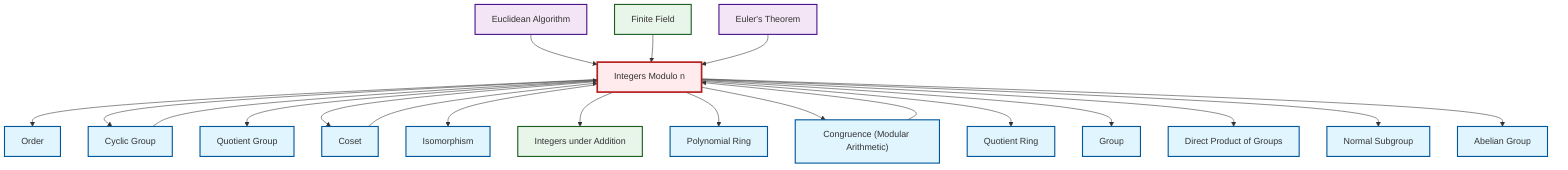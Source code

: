 graph TD
    classDef definition fill:#e1f5fe,stroke:#01579b,stroke-width:2px
    classDef theorem fill:#f3e5f5,stroke:#4a148c,stroke-width:2px
    classDef axiom fill:#fff3e0,stroke:#e65100,stroke-width:2px
    classDef example fill:#e8f5e9,stroke:#1b5e20,stroke-width:2px
    classDef current fill:#ffebee,stroke:#b71c1c,stroke-width:3px
    thm-euclidean-algorithm["Euclidean Algorithm"]:::theorem
    def-normal-subgroup["Normal Subgroup"]:::definition
    def-group["Group"]:::definition
    def-congruence["Congruence (Modular Arithmetic)"]:::definition
    def-isomorphism["Isomorphism"]:::definition
    def-direct-product["Direct Product of Groups"]:::definition
    def-quotient-ring["Quotient Ring"]:::definition
    thm-euler["Euler's Theorem"]:::theorem
    def-abelian-group["Abelian Group"]:::definition
    ex-quotient-integers-mod-n["Integers Modulo n"]:::example
    def-coset["Coset"]:::definition
    def-quotient-group["Quotient Group"]:::definition
    ex-finite-field["Finite Field"]:::example
    def-order["Order"]:::definition
    ex-integers-addition["Integers under Addition"]:::example
    def-cyclic-group["Cyclic Group"]:::definition
    def-polynomial-ring["Polynomial Ring"]:::definition
    ex-quotient-integers-mod-n --> def-order
    ex-quotient-integers-mod-n --> def-cyclic-group
    def-coset --> ex-quotient-integers-mod-n
    ex-quotient-integers-mod-n --> def-quotient-group
    ex-quotient-integers-mod-n --> def-coset
    thm-euclidean-algorithm --> ex-quotient-integers-mod-n
    ex-quotient-integers-mod-n --> def-isomorphism
    ex-quotient-integers-mod-n --> ex-integers-addition
    ex-quotient-integers-mod-n --> def-polynomial-ring
    ex-quotient-integers-mod-n --> def-congruence
    ex-quotient-integers-mod-n --> def-quotient-ring
    ex-quotient-integers-mod-n --> def-group
    ex-quotient-integers-mod-n --> def-direct-product
    ex-finite-field --> ex-quotient-integers-mod-n
    ex-quotient-integers-mod-n --> def-normal-subgroup
    def-congruence --> ex-quotient-integers-mod-n
    ex-quotient-integers-mod-n --> def-abelian-group
    def-cyclic-group --> ex-quotient-integers-mod-n
    thm-euler --> ex-quotient-integers-mod-n
    class ex-quotient-integers-mod-n current